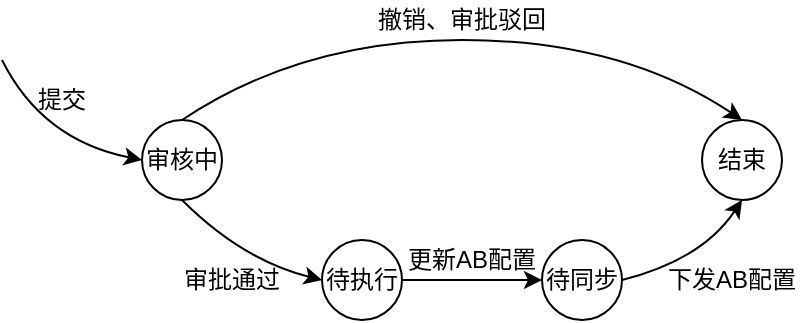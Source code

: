 <mxfile version="13.6.6" type="github">
  <diagram id="7kMrP-XEn62Dm6uzZpbc" name="Page-1">
    <mxGraphModel dx="1422" dy="882" grid="1" gridSize="10" guides="1" tooltips="1" connect="1" arrows="1" fold="1" page="1" pageScale="1" pageWidth="827" pageHeight="1169" math="0" shadow="0">
      <root>
        <mxCell id="0" />
        <mxCell id="1" parent="0" />
        <mxCell id="6n-UJQyS4GIBpiWzlDDZ-6" value="" style="orthogonalLoop=1;jettySize=auto;html=1;entryX=0;entryY=0.5;entryDx=0;entryDy=0;curved=1;exitX=0.5;exitY=1;exitDx=0;exitDy=0;" edge="1" parent="1" source="6n-UJQyS4GIBpiWzlDDZ-2" target="6n-UJQyS4GIBpiWzlDDZ-3">
          <mxGeometry relative="1" as="geometry">
            <Array as="points">
              <mxPoint x="270" y="420" />
            </Array>
          </mxGeometry>
        </mxCell>
        <mxCell id="6n-UJQyS4GIBpiWzlDDZ-15" style="orthogonalLoop=1;jettySize=auto;html=1;exitX=0.5;exitY=0;exitDx=0;exitDy=0;entryX=0.5;entryY=0;entryDx=0;entryDy=0;curved=1;" edge="1" parent="1" source="6n-UJQyS4GIBpiWzlDDZ-2" target="6n-UJQyS4GIBpiWzlDDZ-11">
          <mxGeometry relative="1" as="geometry">
            <Array as="points">
              <mxPoint x="300" y="310" />
              <mxPoint x="460" y="310" />
            </Array>
          </mxGeometry>
        </mxCell>
        <mxCell id="6n-UJQyS4GIBpiWzlDDZ-2" value="审核中" style="ellipse;whiteSpace=wrap;html=1;aspect=fixed;" vertex="1" parent="1">
          <mxGeometry x="220" y="350" width="40" height="40" as="geometry" />
        </mxCell>
        <mxCell id="6n-UJQyS4GIBpiWzlDDZ-9" style="edgeStyle=orthogonalEdgeStyle;rounded=0;orthogonalLoop=1;jettySize=auto;html=1;exitX=1;exitY=0.5;exitDx=0;exitDy=0;entryX=0;entryY=0.5;entryDx=0;entryDy=0;" edge="1" parent="1" source="6n-UJQyS4GIBpiWzlDDZ-3" target="6n-UJQyS4GIBpiWzlDDZ-4">
          <mxGeometry relative="1" as="geometry">
            <mxPoint x="450" y="430" as="targetPoint" />
          </mxGeometry>
        </mxCell>
        <mxCell id="6n-UJQyS4GIBpiWzlDDZ-3" value="待执行" style="ellipse;whiteSpace=wrap;html=1;aspect=fixed;" vertex="1" parent="1">
          <mxGeometry x="310" y="410" width="40" height="40" as="geometry" />
        </mxCell>
        <mxCell id="6n-UJQyS4GIBpiWzlDDZ-12" style="orthogonalLoop=1;jettySize=auto;html=1;exitX=1;exitY=0.5;exitDx=0;exitDy=0;entryX=0.5;entryY=1;entryDx=0;entryDy=0;curved=1;" edge="1" parent="1" source="6n-UJQyS4GIBpiWzlDDZ-4" target="6n-UJQyS4GIBpiWzlDDZ-11">
          <mxGeometry relative="1" as="geometry">
            <Array as="points">
              <mxPoint x="500" y="420" />
            </Array>
          </mxGeometry>
        </mxCell>
        <mxCell id="6n-UJQyS4GIBpiWzlDDZ-4" value="&lt;span&gt;待同步&lt;/span&gt;" style="ellipse;whiteSpace=wrap;html=1;aspect=fixed;" vertex="1" parent="1">
          <mxGeometry x="420" y="410" width="40" height="40" as="geometry" />
        </mxCell>
        <mxCell id="6n-UJQyS4GIBpiWzlDDZ-7" value="审批通过" style="text;html=1;strokeColor=none;fillColor=none;align=center;verticalAlign=middle;whiteSpace=wrap;rounded=0;" vertex="1" parent="1">
          <mxGeometry x="230" y="420" width="70" height="20" as="geometry" />
        </mxCell>
        <mxCell id="6n-UJQyS4GIBpiWzlDDZ-10" value="更新AB配置" style="text;html=1;strokeColor=none;fillColor=none;align=center;verticalAlign=middle;whiteSpace=wrap;rounded=0;" vertex="1" parent="1">
          <mxGeometry x="350" y="410" width="70" height="20" as="geometry" />
        </mxCell>
        <mxCell id="6n-UJQyS4GIBpiWzlDDZ-11" value="&lt;span&gt;结束&lt;/span&gt;" style="ellipse;whiteSpace=wrap;html=1;aspect=fixed;" vertex="1" parent="1">
          <mxGeometry x="500" y="350" width="40" height="40" as="geometry" />
        </mxCell>
        <mxCell id="6n-UJQyS4GIBpiWzlDDZ-13" value="下发AB配置" style="text;html=1;strokeColor=none;fillColor=none;align=center;verticalAlign=middle;whiteSpace=wrap;rounded=0;" vertex="1" parent="1">
          <mxGeometry x="480" y="420" width="70" height="20" as="geometry" />
        </mxCell>
        <mxCell id="6n-UJQyS4GIBpiWzlDDZ-16" value="撤销、审批驳回" style="text;html=1;strokeColor=none;fillColor=none;align=center;verticalAlign=middle;whiteSpace=wrap;rounded=0;" vertex="1" parent="1">
          <mxGeometry x="310" y="290" width="140" height="20" as="geometry" />
        </mxCell>
        <mxCell id="6n-UJQyS4GIBpiWzlDDZ-19" value="" style="endArrow=classic;html=1;curved=1;entryX=0;entryY=0.5;entryDx=0;entryDy=0;" edge="1" parent="1" target="6n-UJQyS4GIBpiWzlDDZ-2">
          <mxGeometry width="50" height="50" relative="1" as="geometry">
            <mxPoint x="150" y="320" as="sourcePoint" />
            <mxPoint x="170" y="320" as="targetPoint" />
            <Array as="points">
              <mxPoint x="170" y="360" />
            </Array>
          </mxGeometry>
        </mxCell>
        <mxCell id="6n-UJQyS4GIBpiWzlDDZ-20" value="提交" style="text;html=1;strokeColor=none;fillColor=none;align=center;verticalAlign=middle;whiteSpace=wrap;rounded=0;" vertex="1" parent="1">
          <mxGeometry x="160" y="330" width="40" height="20" as="geometry" />
        </mxCell>
      </root>
    </mxGraphModel>
  </diagram>
</mxfile>
